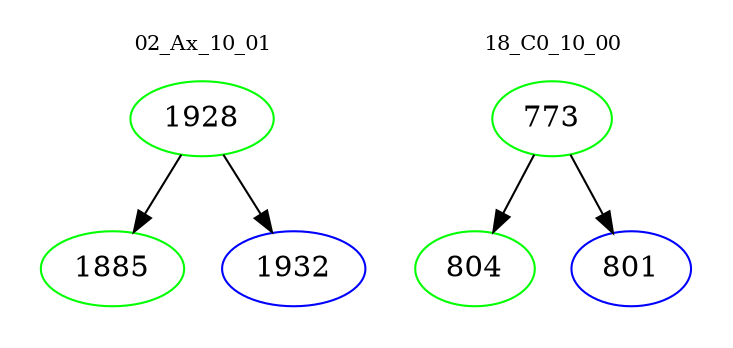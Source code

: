 digraph{
subgraph cluster_0 {
color = white
label = "02_Ax_10_01";
fontsize=10;
T0_1928 [label="1928", color="green"]
T0_1928 -> T0_1885 [color="black"]
T0_1885 [label="1885", color="green"]
T0_1928 -> T0_1932 [color="black"]
T0_1932 [label="1932", color="blue"]
}
subgraph cluster_1 {
color = white
label = "18_C0_10_00";
fontsize=10;
T1_773 [label="773", color="green"]
T1_773 -> T1_804 [color="black"]
T1_804 [label="804", color="green"]
T1_773 -> T1_801 [color="black"]
T1_801 [label="801", color="blue"]
}
}
